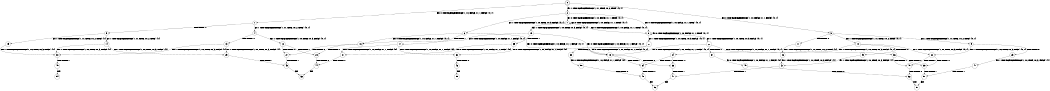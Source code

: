 digraph BCG {
size = "7, 10.5";
center = TRUE;
node [shape = circle];
0 [peripheries = 2];
0 -> 1 [label = "EX !0 !ATOMIC_EXCH_BRANCH (1, +0, FALSE, +1, 1, FALSE) !{0, 1}"];
0 -> 2 [label = "EX !1 !ATOMIC_EXCH_BRANCH (1, +1, TRUE, +0, 2, TRUE) !{0, 1}"];
0 -> 3 [label = "EX !0 !ATOMIC_EXCH_BRANCH (1, +0, FALSE, +1, 1, FALSE) !{0, 1}"];
1 -> 4 [label = "EX !1 !ATOMIC_EXCH_BRANCH (1, +1, TRUE, +0, 2, TRUE) !{0, 1}"];
1 -> 5 [label = "TERMINATE !0"];
2 -> 6 [label = "EX !1 !ATOMIC_EXCH_BRANCH (1, +0, TRUE, +0, 3, FALSE) !{0, 1}"];
2 -> 7 [label = "EX !0 !ATOMIC_EXCH_BRANCH (1, +0, FALSE, +1, 1, TRUE) !{0, 1}"];
2 -> 8 [label = "EX !0 !ATOMIC_EXCH_BRANCH (1, +0, FALSE, +1, 1, TRUE) !{0, 1}"];
3 -> 9 [label = "EX !1 !ATOMIC_EXCH_BRANCH (1, +1, TRUE, +0, 2, TRUE) !{0, 1}"];
3 -> 10 [label = "EX !1 !ATOMIC_EXCH_BRANCH (1, +1, TRUE, +0, 2, TRUE) !{0, 1}"];
3 -> 11 [label = "TERMINATE !0"];
4 -> 12 [label = "EX !1 !ATOMIC_EXCH_BRANCH (1, +0, TRUE, +0, 3, FALSE) !{0, 1}"];
4 -> 13 [label = "TERMINATE !0"];
5 -> 14 [label = "EX !1 !ATOMIC_EXCH_BRANCH (1, +1, TRUE, +0, 2, TRUE) !{1}"];
5 -> 15 [label = "EX !1 !ATOMIC_EXCH_BRANCH (1, +1, TRUE, +0, 2, TRUE) !{1}"];
6 -> 16 [label = "EX !0 !ATOMIC_EXCH_BRANCH (1, +0, FALSE, +1, 1, FALSE) !{0, 1}"];
6 -> 17 [label = "TERMINATE !1"];
6 -> 18 [label = "EX !0 !ATOMIC_EXCH_BRANCH (1, +0, FALSE, +1, 1, FALSE) !{0, 1}"];
7 -> 7 [label = "EX !0 !ATOMIC_EXCH_BRANCH (1, +0, FALSE, +1, 1, TRUE) !{0, 1}"];
7 -> 19 [label = "EX !1 !ATOMIC_EXCH_BRANCH (1, +0, TRUE, +0, 3, FALSE) !{0, 1}"];
7 -> 8 [label = "EX !0 !ATOMIC_EXCH_BRANCH (1, +0, FALSE, +1, 1, TRUE) !{0, 1}"];
8 -> 20 [label = "EX !1 !ATOMIC_EXCH_BRANCH (1, +0, TRUE, +0, 3, FALSE) !{0, 1}"];
8 -> 8 [label = "EX !0 !ATOMIC_EXCH_BRANCH (1, +0, FALSE, +1, 1, TRUE) !{0, 1}"];
8 -> 21 [label = "EX !1 !ATOMIC_EXCH_BRANCH (1, +0, TRUE, +0, 3, FALSE) !{0, 1}"];
9 -> 22 [label = "EX !1 !ATOMIC_EXCH_BRANCH (1, +0, TRUE, +0, 3, FALSE) !{0, 1}"];
9 -> 23 [label = "TERMINATE !0"];
10 -> 22 [label = "EX !1 !ATOMIC_EXCH_BRANCH (1, +0, TRUE, +0, 3, FALSE) !{0, 1}"];
10 -> 24 [label = "EX !1 !ATOMIC_EXCH_BRANCH (1, +0, TRUE, +0, 3, FALSE) !{0, 1}"];
10 -> 25 [label = "TERMINATE !0"];
11 -> 26 [label = "EX !1 !ATOMIC_EXCH_BRANCH (1, +1, TRUE, +0, 2, TRUE) !{1}"];
12 -> 27 [label = "TERMINATE !0"];
12 -> 28 [label = "TERMINATE !1"];
13 -> 29 [label = "EX !1 !ATOMIC_EXCH_BRANCH (1, +0, TRUE, +0, 3, FALSE) !{1}"];
13 -> 30 [label = "EX !1 !ATOMIC_EXCH_BRANCH (1, +0, TRUE, +0, 3, FALSE) !{1}"];
14 -> 29 [label = "EX !1 !ATOMIC_EXCH_BRANCH (1, +0, TRUE, +0, 3, FALSE) !{1}"];
14 -> 30 [label = "EX !1 !ATOMIC_EXCH_BRANCH (1, +0, TRUE, +0, 3, FALSE) !{1}"];
15 -> 30 [label = "EX !1 !ATOMIC_EXCH_BRANCH (1, +0, TRUE, +0, 3, FALSE) !{1}"];
16 -> 27 [label = "TERMINATE !0"];
16 -> 28 [label = "TERMINATE !1"];
17 -> 31 [label = "EX !0 !ATOMIC_EXCH_BRANCH (1, +0, FALSE, +1, 1, FALSE) !{0}"];
17 -> 32 [label = "EX !0 !ATOMIC_EXCH_BRANCH (1, +0, FALSE, +1, 1, FALSE) !{0}"];
18 -> 33 [label = "TERMINATE !0"];
18 -> 34 [label = "TERMINATE !1"];
19 -> 16 [label = "EX !0 !ATOMIC_EXCH_BRANCH (1, +0, FALSE, +1, 1, FALSE) !{0, 1}"];
19 -> 35 [label = "TERMINATE !1"];
19 -> 18 [label = "EX !0 !ATOMIC_EXCH_BRANCH (1, +0, FALSE, +1, 1, FALSE) !{0, 1}"];
20 -> 36 [label = "EX !0 !ATOMIC_EXCH_BRANCH (1, +0, FALSE, +1, 1, FALSE) !{0, 1}"];
20 -> 37 [label = "TERMINATE !1"];
20 -> 18 [label = "EX !0 !ATOMIC_EXCH_BRANCH (1, +0, FALSE, +1, 1, FALSE) !{0, 1}"];
21 -> 18 [label = "EX !0 !ATOMIC_EXCH_BRANCH (1, +0, FALSE, +1, 1, FALSE) !{0, 1}"];
21 -> 38 [label = "TERMINATE !1"];
22 -> 39 [label = "TERMINATE !0"];
22 -> 40 [label = "TERMINATE !1"];
23 -> 41 [label = "EX !1 !ATOMIC_EXCH_BRANCH (1, +0, TRUE, +0, 3, FALSE) !{1}"];
24 -> 33 [label = "TERMINATE !0"];
24 -> 34 [label = "TERMINATE !1"];
25 -> 42 [label = "EX !1 !ATOMIC_EXCH_BRANCH (1, +0, TRUE, +0, 3, FALSE) !{1}"];
26 -> 42 [label = "EX !1 !ATOMIC_EXCH_BRANCH (1, +0, TRUE, +0, 3, FALSE) !{1}"];
27 -> 43 [label = "TERMINATE !1"];
28 -> 44 [label = "TERMINATE !0"];
29 -> 43 [label = "TERMINATE !1"];
30 -> 45 [label = "TERMINATE !1"];
31 -> 44 [label = "TERMINATE !0"];
32 -> 46 [label = "TERMINATE !0"];
33 -> 47 [label = "TERMINATE !1"];
34 -> 48 [label = "TERMINATE !0"];
35 -> 31 [label = "EX !0 !ATOMIC_EXCH_BRANCH (1, +0, FALSE, +1, 1, FALSE) !{0}"];
35 -> 32 [label = "EX !0 !ATOMIC_EXCH_BRANCH (1, +0, FALSE, +1, 1, FALSE) !{0}"];
36 -> 39 [label = "TERMINATE !0"];
36 -> 40 [label = "TERMINATE !1"];
37 -> 49 [label = "EX !0 !ATOMIC_EXCH_BRANCH (1, +0, FALSE, +1, 1, FALSE) !{0}"];
38 -> 50 [label = "EX !0 !ATOMIC_EXCH_BRANCH (1, +0, FALSE, +1, 1, FALSE) !{0}"];
39 -> 51 [label = "TERMINATE !1"];
40 -> 52 [label = "TERMINATE !0"];
41 -> 51 [label = "TERMINATE !1"];
42 -> 47 [label = "TERMINATE !1"];
43 -> 53 [label = "exit"];
44 -> 53 [label = "exit"];
45 -> 54 [label = "exit"];
46 -> 55 [label = "exit"];
47 -> 56 [label = "exit"];
48 -> 56 [label = "exit"];
49 -> 52 [label = "TERMINATE !0"];
50 -> 48 [label = "TERMINATE !0"];
51 -> 57 [label = "exit"];
52 -> 57 [label = "exit"];
}
